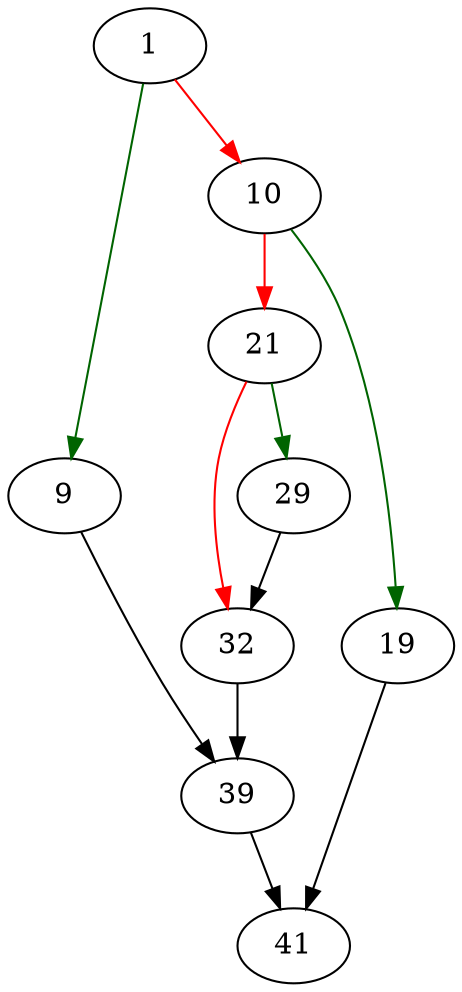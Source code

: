 strict digraph "sqlite3_finalize" {
	// Node definitions.
	1 [entry=true];
	9;
	10;
	39;
	19;
	21;
	41;
	29;
	32;

	// Edge definitions.
	1 -> 9 [
		color=darkgreen
		cond=true
	];
	1 -> 10 [
		color=red
		cond=false
	];
	9 -> 39;
	10 -> 19 [
		color=darkgreen
		cond=true
	];
	10 -> 21 [
		color=red
		cond=false
	];
	39 -> 41;
	19 -> 41;
	21 -> 29 [
		color=darkgreen
		cond=true
	];
	21 -> 32 [
		color=red
		cond=false
	];
	29 -> 32;
	32 -> 39;
}